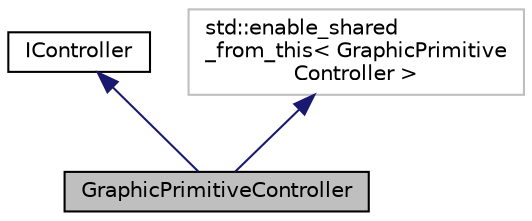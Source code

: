 digraph "GraphicPrimitiveController"
{
  edge [fontname="Helvetica",fontsize="10",labelfontname="Helvetica",labelfontsize="10"];
  node [fontname="Helvetica",fontsize="10",shape=record];
  Node1 [label="GraphicPrimitiveController",height=0.2,width=0.4,color="black", fillcolor="grey75", style="filled", fontcolor="black"];
  Node2 -> Node1 [dir="back",color="midnightblue",fontsize="10",style="solid",fontname="Helvetica"];
  Node2 [label="IController",height=0.2,width=0.4,color="black", fillcolor="white", style="filled",URL="$class_i_controller.html",tooltip="Базовый интерфейс контроллера. "];
  Node3 -> Node1 [dir="back",color="midnightblue",fontsize="10",style="solid",fontname="Helvetica"];
  Node3 [label="std::enable_shared\l_from_this\< GraphicPrimitive\lController \>",height=0.2,width=0.4,color="grey75", fillcolor="white", style="filled"];
}
